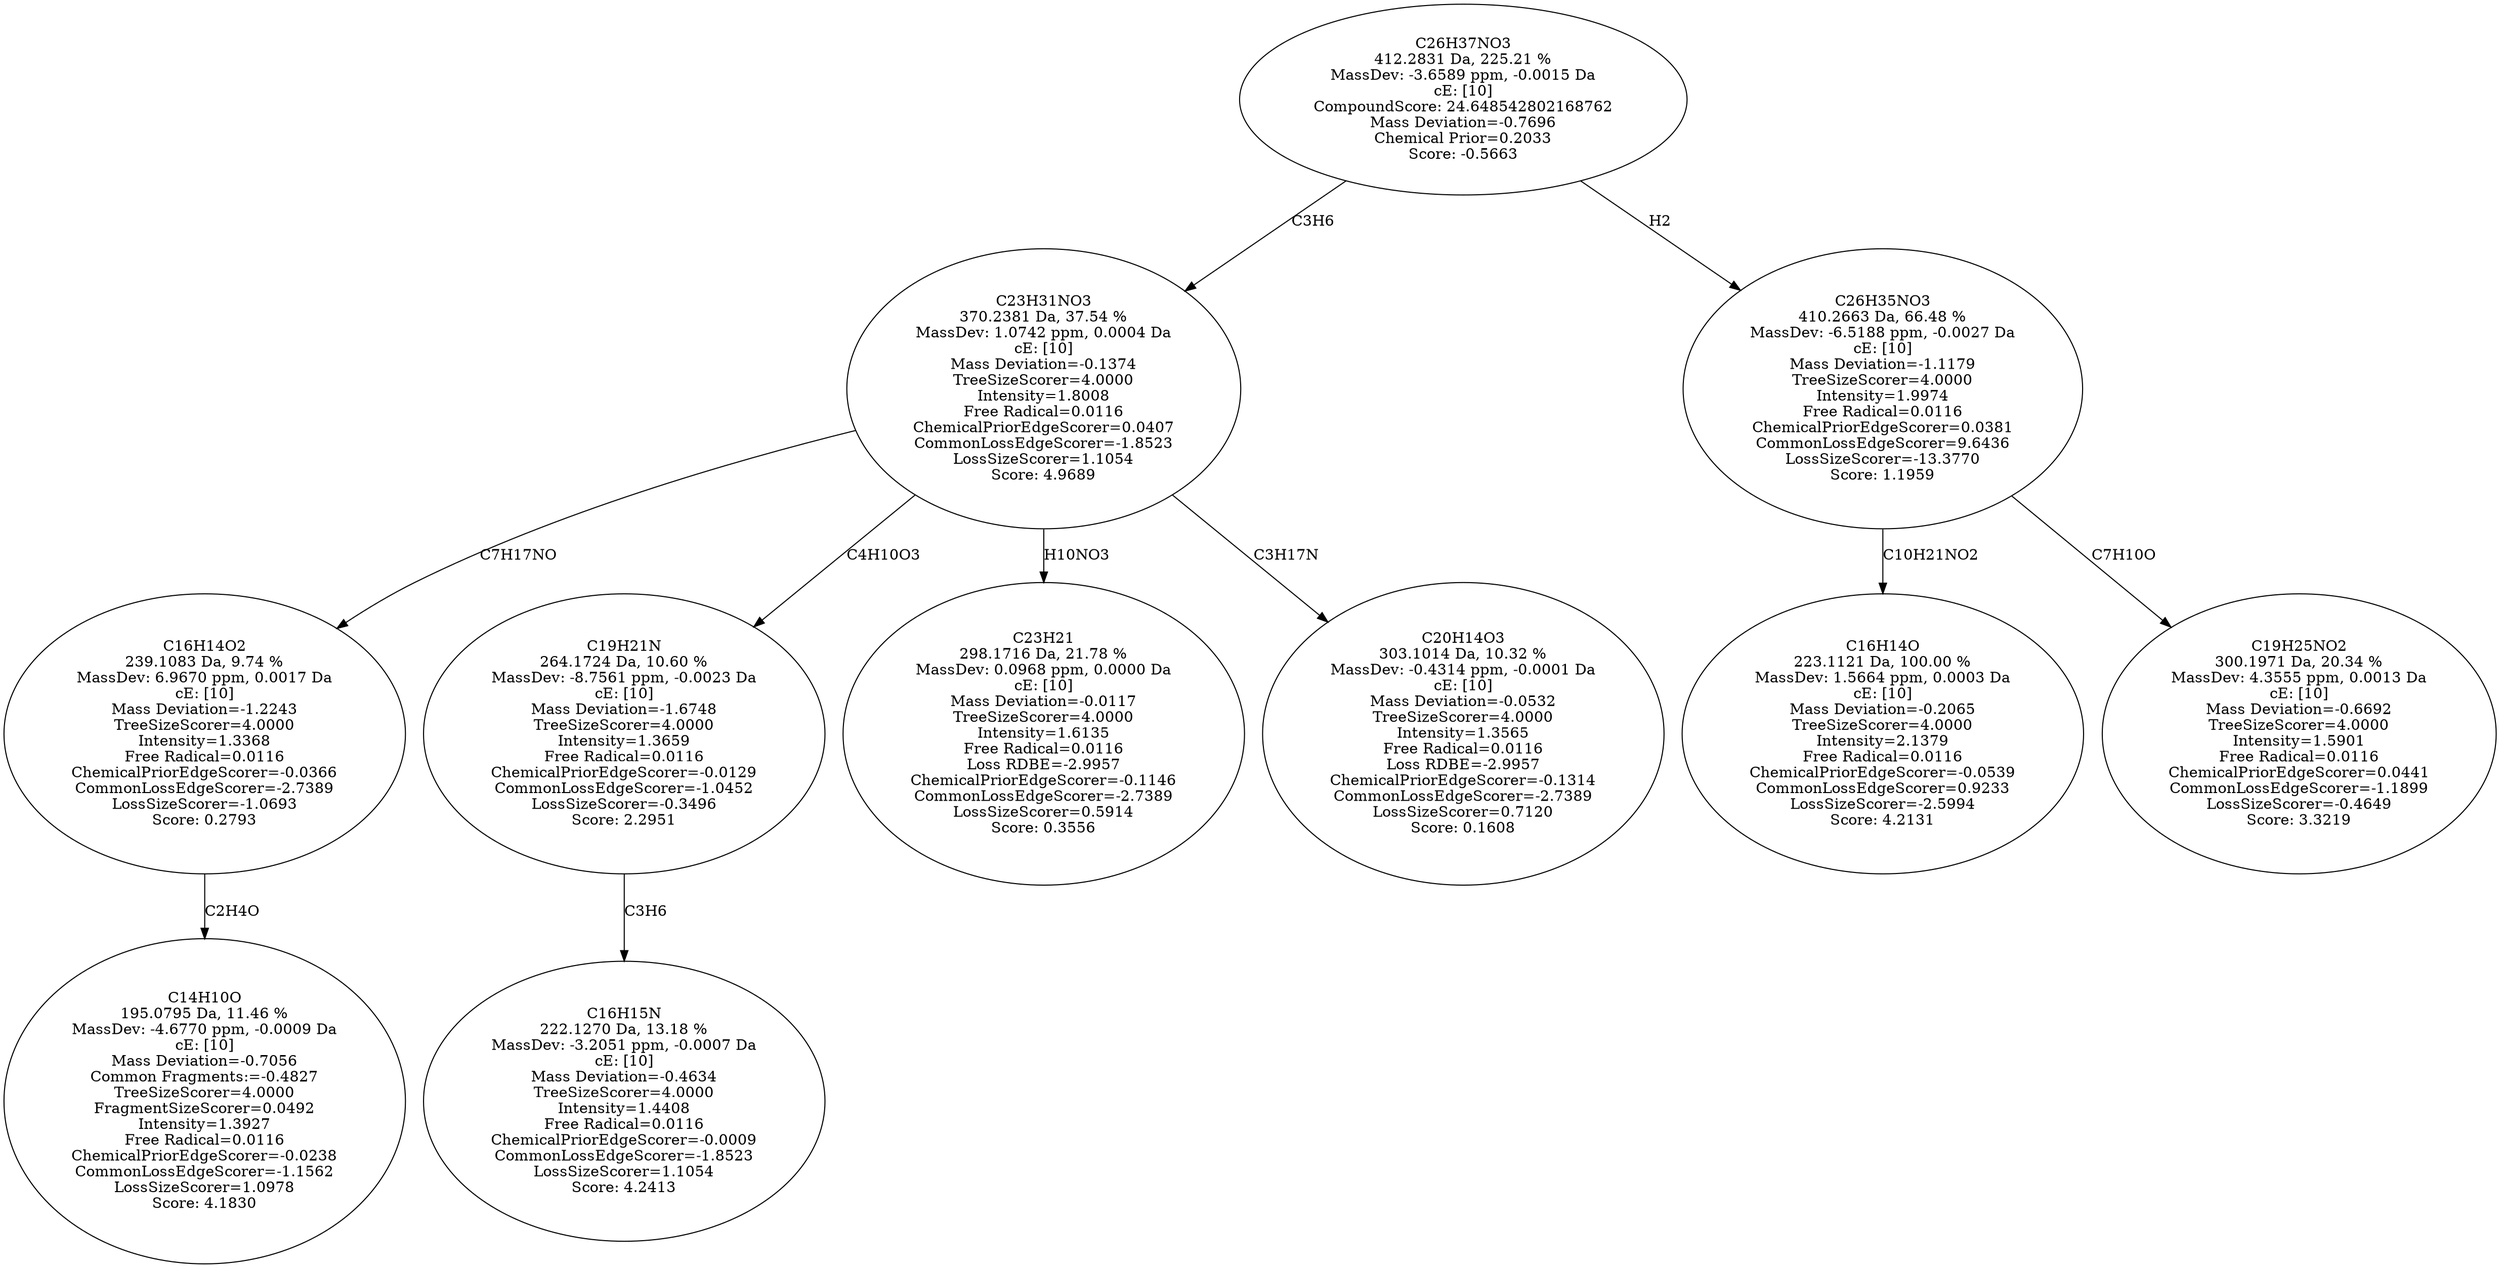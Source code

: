 strict digraph {
v1 [label="C14H10O\n195.0795 Da, 11.46 %\nMassDev: -4.6770 ppm, -0.0009 Da\ncE: [10]\nMass Deviation=-0.7056\nCommon Fragments:=-0.4827\nTreeSizeScorer=4.0000\nFragmentSizeScorer=0.0492\nIntensity=1.3927\nFree Radical=0.0116\nChemicalPriorEdgeScorer=-0.0238\nCommonLossEdgeScorer=-1.1562\nLossSizeScorer=1.0978\nScore: 4.1830"];
v2 [label="C16H14O2\n239.1083 Da, 9.74 %\nMassDev: 6.9670 ppm, 0.0017 Da\ncE: [10]\nMass Deviation=-1.2243\nTreeSizeScorer=4.0000\nIntensity=1.3368\nFree Radical=0.0116\nChemicalPriorEdgeScorer=-0.0366\nCommonLossEdgeScorer=-2.7389\nLossSizeScorer=-1.0693\nScore: 0.2793"];
v3 [label="C16H15N\n222.1270 Da, 13.18 %\nMassDev: -3.2051 ppm, -0.0007 Da\ncE: [10]\nMass Deviation=-0.4634\nTreeSizeScorer=4.0000\nIntensity=1.4408\nFree Radical=0.0116\nChemicalPriorEdgeScorer=-0.0009\nCommonLossEdgeScorer=-1.8523\nLossSizeScorer=1.1054\nScore: 4.2413"];
v4 [label="C19H21N\n264.1724 Da, 10.60 %\nMassDev: -8.7561 ppm, -0.0023 Da\ncE: [10]\nMass Deviation=-1.6748\nTreeSizeScorer=4.0000\nIntensity=1.3659\nFree Radical=0.0116\nChemicalPriorEdgeScorer=-0.0129\nCommonLossEdgeScorer=-1.0452\nLossSizeScorer=-0.3496\nScore: 2.2951"];
v5 [label="C23H21\n298.1716 Da, 21.78 %\nMassDev: 0.0968 ppm, 0.0000 Da\ncE: [10]\nMass Deviation=-0.0117\nTreeSizeScorer=4.0000\nIntensity=1.6135\nFree Radical=0.0116\nLoss RDBE=-2.9957\nChemicalPriorEdgeScorer=-0.1146\nCommonLossEdgeScorer=-2.7389\nLossSizeScorer=0.5914\nScore: 0.3556"];
v6 [label="C20H14O3\n303.1014 Da, 10.32 %\nMassDev: -0.4314 ppm, -0.0001 Da\ncE: [10]\nMass Deviation=-0.0532\nTreeSizeScorer=4.0000\nIntensity=1.3565\nFree Radical=0.0116\nLoss RDBE=-2.9957\nChemicalPriorEdgeScorer=-0.1314\nCommonLossEdgeScorer=-2.7389\nLossSizeScorer=0.7120\nScore: 0.1608"];
v7 [label="C23H31NO3\n370.2381 Da, 37.54 %\nMassDev: 1.0742 ppm, 0.0004 Da\ncE: [10]\nMass Deviation=-0.1374\nTreeSizeScorer=4.0000\nIntensity=1.8008\nFree Radical=0.0116\nChemicalPriorEdgeScorer=0.0407\nCommonLossEdgeScorer=-1.8523\nLossSizeScorer=1.1054\nScore: 4.9689"];
v8 [label="C16H14O\n223.1121 Da, 100.00 %\nMassDev: 1.5664 ppm, 0.0003 Da\ncE: [10]\nMass Deviation=-0.2065\nTreeSizeScorer=4.0000\nIntensity=2.1379\nFree Radical=0.0116\nChemicalPriorEdgeScorer=-0.0539\nCommonLossEdgeScorer=0.9233\nLossSizeScorer=-2.5994\nScore: 4.2131"];
v9 [label="C19H25NO2\n300.1971 Da, 20.34 %\nMassDev: 4.3555 ppm, 0.0013 Da\ncE: [10]\nMass Deviation=-0.6692\nTreeSizeScorer=4.0000\nIntensity=1.5901\nFree Radical=0.0116\nChemicalPriorEdgeScorer=0.0441\nCommonLossEdgeScorer=-1.1899\nLossSizeScorer=-0.4649\nScore: 3.3219"];
v10 [label="C26H35NO3\n410.2663 Da, 66.48 %\nMassDev: -6.5188 ppm, -0.0027 Da\ncE: [10]\nMass Deviation=-1.1179\nTreeSizeScorer=4.0000\nIntensity=1.9974\nFree Radical=0.0116\nChemicalPriorEdgeScorer=0.0381\nCommonLossEdgeScorer=9.6436\nLossSizeScorer=-13.3770\nScore: 1.1959"];
v11 [label="C26H37NO3\n412.2831 Da, 225.21 %\nMassDev: -3.6589 ppm, -0.0015 Da\ncE: [10]\nCompoundScore: 24.648542802168762\nMass Deviation=-0.7696\nChemical Prior=0.2033\nScore: -0.5663"];
v2 -> v1 [label="C2H4O"];
v7 -> v2 [label="C7H17NO"];
v4 -> v3 [label="C3H6"];
v7 -> v4 [label="C4H10O3"];
v7 -> v5 [label="H10NO3"];
v7 -> v6 [label="C3H17N"];
v11 -> v7 [label="C3H6"];
v10 -> v8 [label="C10H21NO2"];
v10 -> v9 [label="C7H10O"];
v11 -> v10 [label="H2"];
}